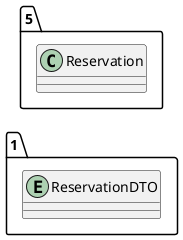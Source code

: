 @startuml 
allow_mixing
left to right direction
package "1"{
entity ReservationDTO

}
package "5"{
class Reservation
}
@enduml